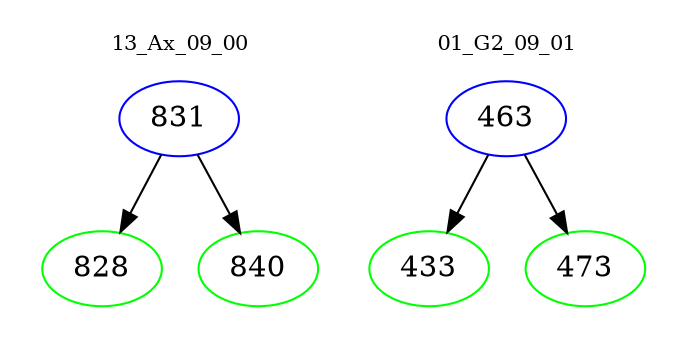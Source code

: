 digraph{
subgraph cluster_0 {
color = white
label = "13_Ax_09_00";
fontsize=10;
T0_831 [label="831", color="blue"]
T0_831 -> T0_828 [color="black"]
T0_828 [label="828", color="green"]
T0_831 -> T0_840 [color="black"]
T0_840 [label="840", color="green"]
}
subgraph cluster_1 {
color = white
label = "01_G2_09_01";
fontsize=10;
T1_463 [label="463", color="blue"]
T1_463 -> T1_433 [color="black"]
T1_433 [label="433", color="green"]
T1_463 -> T1_473 [color="black"]
T1_473 [label="473", color="green"]
}
}
